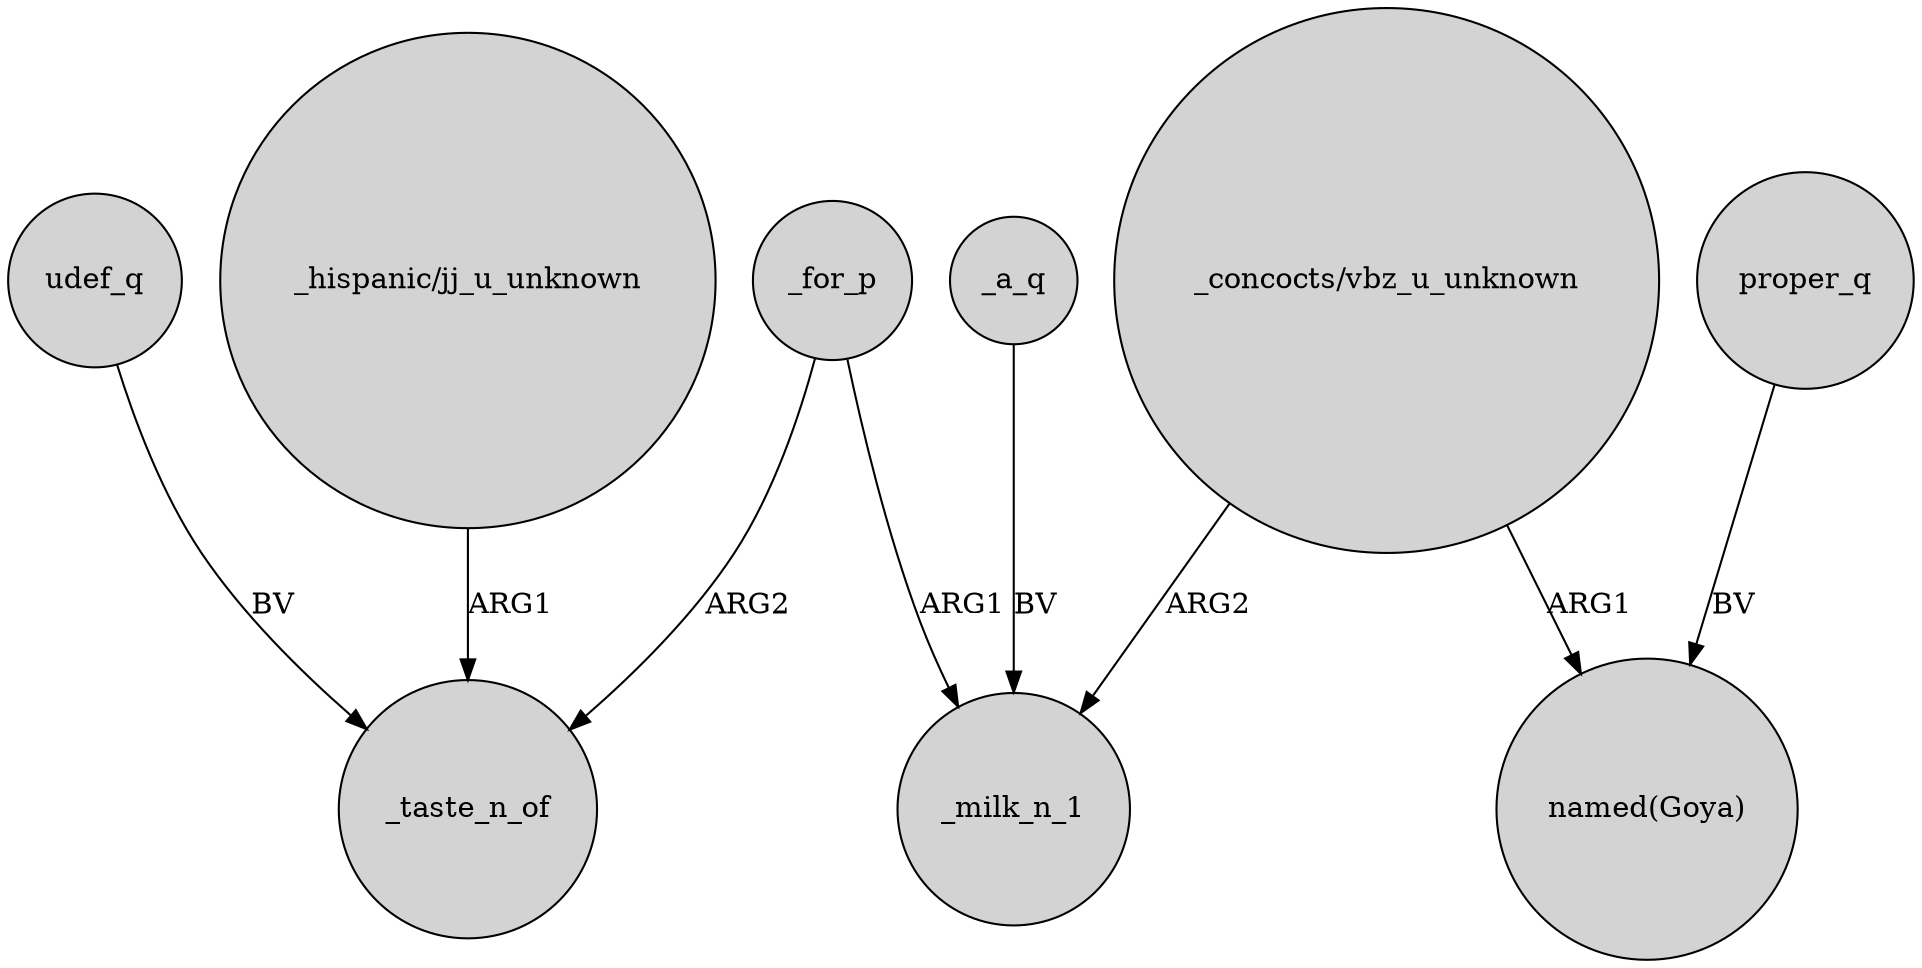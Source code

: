 digraph {
	node [shape=circle style=filled]
	udef_q -> _taste_n_of [label=BV]
	"_hispanic/jj_u_unknown" -> _taste_n_of [label=ARG1]
	proper_q -> "named(Goya)" [label=BV]
	"_concocts/vbz_u_unknown" -> "named(Goya)" [label=ARG1]
	_a_q -> _milk_n_1 [label=BV]
	_for_p -> _milk_n_1 [label=ARG1]
	"_concocts/vbz_u_unknown" -> _milk_n_1 [label=ARG2]
	_for_p -> _taste_n_of [label=ARG2]
}
